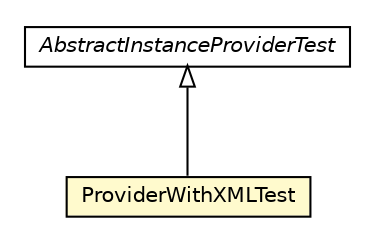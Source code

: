 #!/usr/local/bin/dot
#
# Class diagram 
# Generated by UMLGraph version R5_6_6-8-g8d7759 (http://www.umlgraph.org/)
#

digraph G {
	edge [fontname="Helvetica",fontsize=10,labelfontname="Helvetica",labelfontsize=10];
	node [fontname="Helvetica",fontsize=10,shape=plaintext];
	nodesep=0.25;
	ranksep=0.5;
	// org.dayatang.ioc.spring.factory.ProviderWithXMLTest
	c38129 [label=<<table title="org.dayatang.ioc.spring.factory.ProviderWithXMLTest" border="0" cellborder="1" cellspacing="0" cellpadding="2" port="p" bgcolor="lemonChiffon" href="./ProviderWithXMLTest.html">
		<tr><td><table border="0" cellspacing="0" cellpadding="1">
<tr><td align="center" balign="center"> ProviderWithXMLTest </td></tr>
		</table></td></tr>
		</table>>, URL="./ProviderWithXMLTest.html", fontname="Helvetica", fontcolor="black", fontsize=10.0];
	//org.dayatang.ioc.spring.factory.ProviderWithXMLTest extends org.dayatang.ioc.test.AbstractInstanceProviderTest
	c38236:p -> c38129:p [dir=back,arrowtail=empty];
	// org.dayatang.ioc.test.AbstractInstanceProviderTest
	c38236 [label=<<table title="org.dayatang.ioc.test.AbstractInstanceProviderTest" border="0" cellborder="1" cellspacing="0" cellpadding="2" port="p">
		<tr><td><table border="0" cellspacing="0" cellpadding="1">
<tr><td align="center" balign="center"><font face="Helvetica-Oblique"> AbstractInstanceProviderTest </font></td></tr>
		</table></td></tr>
		</table>>, URL="null", fontname="Helvetica", fontcolor="black", fontsize=10.0];
}

